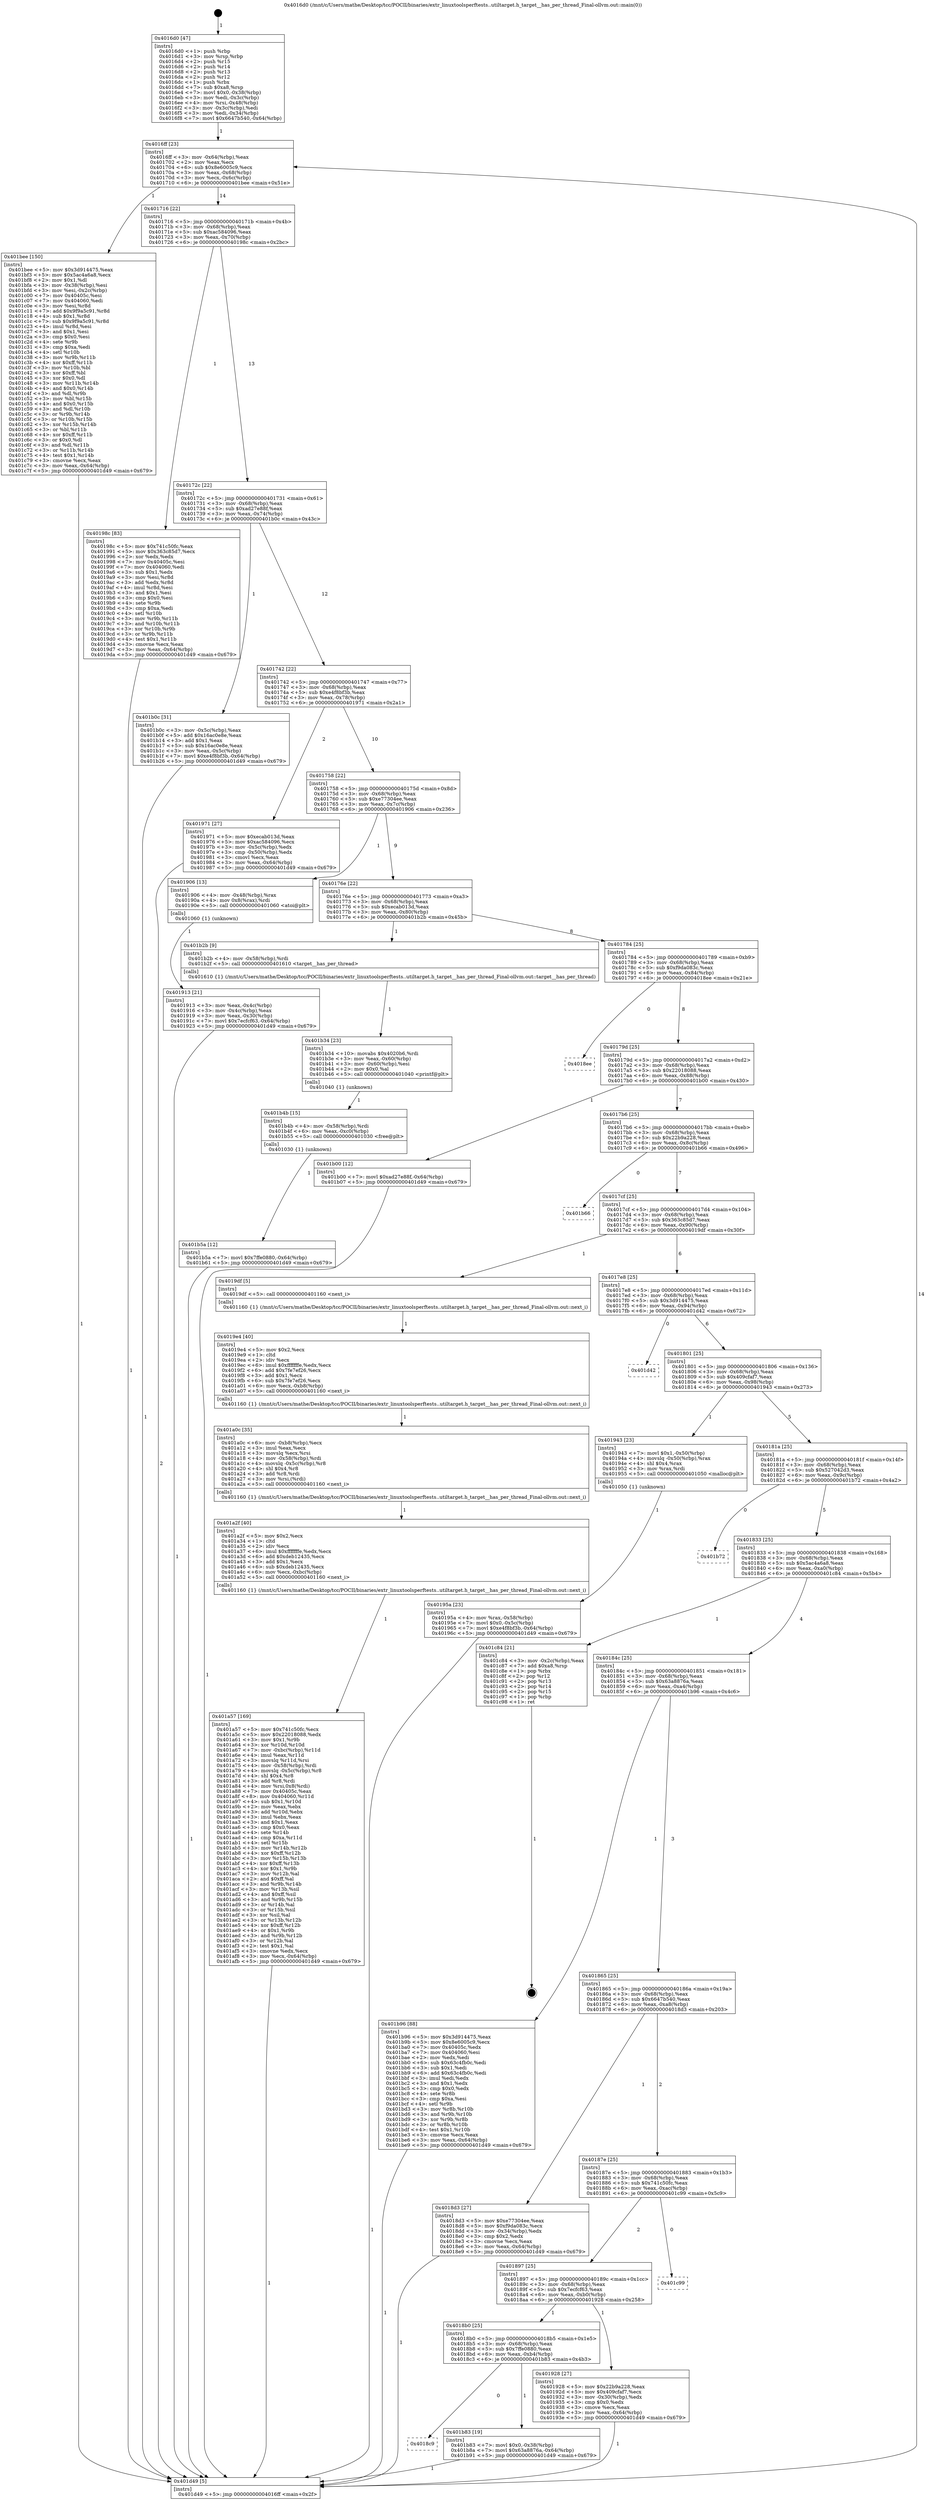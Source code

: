 digraph "0x4016d0" {
  label = "0x4016d0 (/mnt/c/Users/mathe/Desktop/tcc/POCII/binaries/extr_linuxtoolsperftests..utiltarget.h_target__has_per_thread_Final-ollvm.out::main(0))"
  labelloc = "t"
  node[shape=record]

  Entry [label="",width=0.3,height=0.3,shape=circle,fillcolor=black,style=filled]
  "0x4016ff" [label="{
     0x4016ff [23]\l
     | [instrs]\l
     &nbsp;&nbsp;0x4016ff \<+3\>: mov -0x64(%rbp),%eax\l
     &nbsp;&nbsp;0x401702 \<+2\>: mov %eax,%ecx\l
     &nbsp;&nbsp;0x401704 \<+6\>: sub $0x8e6005c9,%ecx\l
     &nbsp;&nbsp;0x40170a \<+3\>: mov %eax,-0x68(%rbp)\l
     &nbsp;&nbsp;0x40170d \<+3\>: mov %ecx,-0x6c(%rbp)\l
     &nbsp;&nbsp;0x401710 \<+6\>: je 0000000000401bee \<main+0x51e\>\l
  }"]
  "0x401bee" [label="{
     0x401bee [150]\l
     | [instrs]\l
     &nbsp;&nbsp;0x401bee \<+5\>: mov $0x3d914475,%eax\l
     &nbsp;&nbsp;0x401bf3 \<+5\>: mov $0x5ac4a6a8,%ecx\l
     &nbsp;&nbsp;0x401bf8 \<+2\>: mov $0x1,%dl\l
     &nbsp;&nbsp;0x401bfa \<+3\>: mov -0x38(%rbp),%esi\l
     &nbsp;&nbsp;0x401bfd \<+3\>: mov %esi,-0x2c(%rbp)\l
     &nbsp;&nbsp;0x401c00 \<+7\>: mov 0x40405c,%esi\l
     &nbsp;&nbsp;0x401c07 \<+7\>: mov 0x404060,%edi\l
     &nbsp;&nbsp;0x401c0e \<+3\>: mov %esi,%r8d\l
     &nbsp;&nbsp;0x401c11 \<+7\>: add $0x9f9a5c91,%r8d\l
     &nbsp;&nbsp;0x401c18 \<+4\>: sub $0x1,%r8d\l
     &nbsp;&nbsp;0x401c1c \<+7\>: sub $0x9f9a5c91,%r8d\l
     &nbsp;&nbsp;0x401c23 \<+4\>: imul %r8d,%esi\l
     &nbsp;&nbsp;0x401c27 \<+3\>: and $0x1,%esi\l
     &nbsp;&nbsp;0x401c2a \<+3\>: cmp $0x0,%esi\l
     &nbsp;&nbsp;0x401c2d \<+4\>: sete %r9b\l
     &nbsp;&nbsp;0x401c31 \<+3\>: cmp $0xa,%edi\l
     &nbsp;&nbsp;0x401c34 \<+4\>: setl %r10b\l
     &nbsp;&nbsp;0x401c38 \<+3\>: mov %r9b,%r11b\l
     &nbsp;&nbsp;0x401c3b \<+4\>: xor $0xff,%r11b\l
     &nbsp;&nbsp;0x401c3f \<+3\>: mov %r10b,%bl\l
     &nbsp;&nbsp;0x401c42 \<+3\>: xor $0xff,%bl\l
     &nbsp;&nbsp;0x401c45 \<+3\>: xor $0x0,%dl\l
     &nbsp;&nbsp;0x401c48 \<+3\>: mov %r11b,%r14b\l
     &nbsp;&nbsp;0x401c4b \<+4\>: and $0x0,%r14b\l
     &nbsp;&nbsp;0x401c4f \<+3\>: and %dl,%r9b\l
     &nbsp;&nbsp;0x401c52 \<+3\>: mov %bl,%r15b\l
     &nbsp;&nbsp;0x401c55 \<+4\>: and $0x0,%r15b\l
     &nbsp;&nbsp;0x401c59 \<+3\>: and %dl,%r10b\l
     &nbsp;&nbsp;0x401c5c \<+3\>: or %r9b,%r14b\l
     &nbsp;&nbsp;0x401c5f \<+3\>: or %r10b,%r15b\l
     &nbsp;&nbsp;0x401c62 \<+3\>: xor %r15b,%r14b\l
     &nbsp;&nbsp;0x401c65 \<+3\>: or %bl,%r11b\l
     &nbsp;&nbsp;0x401c68 \<+4\>: xor $0xff,%r11b\l
     &nbsp;&nbsp;0x401c6c \<+3\>: or $0x0,%dl\l
     &nbsp;&nbsp;0x401c6f \<+3\>: and %dl,%r11b\l
     &nbsp;&nbsp;0x401c72 \<+3\>: or %r11b,%r14b\l
     &nbsp;&nbsp;0x401c75 \<+4\>: test $0x1,%r14b\l
     &nbsp;&nbsp;0x401c79 \<+3\>: cmovne %ecx,%eax\l
     &nbsp;&nbsp;0x401c7c \<+3\>: mov %eax,-0x64(%rbp)\l
     &nbsp;&nbsp;0x401c7f \<+5\>: jmp 0000000000401d49 \<main+0x679\>\l
  }"]
  "0x401716" [label="{
     0x401716 [22]\l
     | [instrs]\l
     &nbsp;&nbsp;0x401716 \<+5\>: jmp 000000000040171b \<main+0x4b\>\l
     &nbsp;&nbsp;0x40171b \<+3\>: mov -0x68(%rbp),%eax\l
     &nbsp;&nbsp;0x40171e \<+5\>: sub $0xac584096,%eax\l
     &nbsp;&nbsp;0x401723 \<+3\>: mov %eax,-0x70(%rbp)\l
     &nbsp;&nbsp;0x401726 \<+6\>: je 000000000040198c \<main+0x2bc\>\l
  }"]
  Exit [label="",width=0.3,height=0.3,shape=circle,fillcolor=black,style=filled,peripheries=2]
  "0x40198c" [label="{
     0x40198c [83]\l
     | [instrs]\l
     &nbsp;&nbsp;0x40198c \<+5\>: mov $0x741c50fc,%eax\l
     &nbsp;&nbsp;0x401991 \<+5\>: mov $0x363c85d7,%ecx\l
     &nbsp;&nbsp;0x401996 \<+2\>: xor %edx,%edx\l
     &nbsp;&nbsp;0x401998 \<+7\>: mov 0x40405c,%esi\l
     &nbsp;&nbsp;0x40199f \<+7\>: mov 0x404060,%edi\l
     &nbsp;&nbsp;0x4019a6 \<+3\>: sub $0x1,%edx\l
     &nbsp;&nbsp;0x4019a9 \<+3\>: mov %esi,%r8d\l
     &nbsp;&nbsp;0x4019ac \<+3\>: add %edx,%r8d\l
     &nbsp;&nbsp;0x4019af \<+4\>: imul %r8d,%esi\l
     &nbsp;&nbsp;0x4019b3 \<+3\>: and $0x1,%esi\l
     &nbsp;&nbsp;0x4019b6 \<+3\>: cmp $0x0,%esi\l
     &nbsp;&nbsp;0x4019b9 \<+4\>: sete %r9b\l
     &nbsp;&nbsp;0x4019bd \<+3\>: cmp $0xa,%edi\l
     &nbsp;&nbsp;0x4019c0 \<+4\>: setl %r10b\l
     &nbsp;&nbsp;0x4019c4 \<+3\>: mov %r9b,%r11b\l
     &nbsp;&nbsp;0x4019c7 \<+3\>: and %r10b,%r11b\l
     &nbsp;&nbsp;0x4019ca \<+3\>: xor %r10b,%r9b\l
     &nbsp;&nbsp;0x4019cd \<+3\>: or %r9b,%r11b\l
     &nbsp;&nbsp;0x4019d0 \<+4\>: test $0x1,%r11b\l
     &nbsp;&nbsp;0x4019d4 \<+3\>: cmovne %ecx,%eax\l
     &nbsp;&nbsp;0x4019d7 \<+3\>: mov %eax,-0x64(%rbp)\l
     &nbsp;&nbsp;0x4019da \<+5\>: jmp 0000000000401d49 \<main+0x679\>\l
  }"]
  "0x40172c" [label="{
     0x40172c [22]\l
     | [instrs]\l
     &nbsp;&nbsp;0x40172c \<+5\>: jmp 0000000000401731 \<main+0x61\>\l
     &nbsp;&nbsp;0x401731 \<+3\>: mov -0x68(%rbp),%eax\l
     &nbsp;&nbsp;0x401734 \<+5\>: sub $0xad27e88f,%eax\l
     &nbsp;&nbsp;0x401739 \<+3\>: mov %eax,-0x74(%rbp)\l
     &nbsp;&nbsp;0x40173c \<+6\>: je 0000000000401b0c \<main+0x43c\>\l
  }"]
  "0x4018c9" [label="{
     0x4018c9\l
  }", style=dashed]
  "0x401b0c" [label="{
     0x401b0c [31]\l
     | [instrs]\l
     &nbsp;&nbsp;0x401b0c \<+3\>: mov -0x5c(%rbp),%eax\l
     &nbsp;&nbsp;0x401b0f \<+5\>: add $0x16ac0e8e,%eax\l
     &nbsp;&nbsp;0x401b14 \<+3\>: add $0x1,%eax\l
     &nbsp;&nbsp;0x401b17 \<+5\>: sub $0x16ac0e8e,%eax\l
     &nbsp;&nbsp;0x401b1c \<+3\>: mov %eax,-0x5c(%rbp)\l
     &nbsp;&nbsp;0x401b1f \<+7\>: movl $0xe4f8bf3b,-0x64(%rbp)\l
     &nbsp;&nbsp;0x401b26 \<+5\>: jmp 0000000000401d49 \<main+0x679\>\l
  }"]
  "0x401742" [label="{
     0x401742 [22]\l
     | [instrs]\l
     &nbsp;&nbsp;0x401742 \<+5\>: jmp 0000000000401747 \<main+0x77\>\l
     &nbsp;&nbsp;0x401747 \<+3\>: mov -0x68(%rbp),%eax\l
     &nbsp;&nbsp;0x40174a \<+5\>: sub $0xe4f8bf3b,%eax\l
     &nbsp;&nbsp;0x40174f \<+3\>: mov %eax,-0x78(%rbp)\l
     &nbsp;&nbsp;0x401752 \<+6\>: je 0000000000401971 \<main+0x2a1\>\l
  }"]
  "0x401b83" [label="{
     0x401b83 [19]\l
     | [instrs]\l
     &nbsp;&nbsp;0x401b83 \<+7\>: movl $0x0,-0x38(%rbp)\l
     &nbsp;&nbsp;0x401b8a \<+7\>: movl $0x63a8876a,-0x64(%rbp)\l
     &nbsp;&nbsp;0x401b91 \<+5\>: jmp 0000000000401d49 \<main+0x679\>\l
  }"]
  "0x401971" [label="{
     0x401971 [27]\l
     | [instrs]\l
     &nbsp;&nbsp;0x401971 \<+5\>: mov $0xecab013d,%eax\l
     &nbsp;&nbsp;0x401976 \<+5\>: mov $0xac584096,%ecx\l
     &nbsp;&nbsp;0x40197b \<+3\>: mov -0x5c(%rbp),%edx\l
     &nbsp;&nbsp;0x40197e \<+3\>: cmp -0x50(%rbp),%edx\l
     &nbsp;&nbsp;0x401981 \<+3\>: cmovl %ecx,%eax\l
     &nbsp;&nbsp;0x401984 \<+3\>: mov %eax,-0x64(%rbp)\l
     &nbsp;&nbsp;0x401987 \<+5\>: jmp 0000000000401d49 \<main+0x679\>\l
  }"]
  "0x401758" [label="{
     0x401758 [22]\l
     | [instrs]\l
     &nbsp;&nbsp;0x401758 \<+5\>: jmp 000000000040175d \<main+0x8d\>\l
     &nbsp;&nbsp;0x40175d \<+3\>: mov -0x68(%rbp),%eax\l
     &nbsp;&nbsp;0x401760 \<+5\>: sub $0xe77304ee,%eax\l
     &nbsp;&nbsp;0x401765 \<+3\>: mov %eax,-0x7c(%rbp)\l
     &nbsp;&nbsp;0x401768 \<+6\>: je 0000000000401906 \<main+0x236\>\l
  }"]
  "0x401b5a" [label="{
     0x401b5a [12]\l
     | [instrs]\l
     &nbsp;&nbsp;0x401b5a \<+7\>: movl $0x7ffe0880,-0x64(%rbp)\l
     &nbsp;&nbsp;0x401b61 \<+5\>: jmp 0000000000401d49 \<main+0x679\>\l
  }"]
  "0x401906" [label="{
     0x401906 [13]\l
     | [instrs]\l
     &nbsp;&nbsp;0x401906 \<+4\>: mov -0x48(%rbp),%rax\l
     &nbsp;&nbsp;0x40190a \<+4\>: mov 0x8(%rax),%rdi\l
     &nbsp;&nbsp;0x40190e \<+5\>: call 0000000000401060 \<atoi@plt\>\l
     | [calls]\l
     &nbsp;&nbsp;0x401060 \{1\} (unknown)\l
  }"]
  "0x40176e" [label="{
     0x40176e [22]\l
     | [instrs]\l
     &nbsp;&nbsp;0x40176e \<+5\>: jmp 0000000000401773 \<main+0xa3\>\l
     &nbsp;&nbsp;0x401773 \<+3\>: mov -0x68(%rbp),%eax\l
     &nbsp;&nbsp;0x401776 \<+5\>: sub $0xecab013d,%eax\l
     &nbsp;&nbsp;0x40177b \<+3\>: mov %eax,-0x80(%rbp)\l
     &nbsp;&nbsp;0x40177e \<+6\>: je 0000000000401b2b \<main+0x45b\>\l
  }"]
  "0x401b4b" [label="{
     0x401b4b [15]\l
     | [instrs]\l
     &nbsp;&nbsp;0x401b4b \<+4\>: mov -0x58(%rbp),%rdi\l
     &nbsp;&nbsp;0x401b4f \<+6\>: mov %eax,-0xc0(%rbp)\l
     &nbsp;&nbsp;0x401b55 \<+5\>: call 0000000000401030 \<free@plt\>\l
     | [calls]\l
     &nbsp;&nbsp;0x401030 \{1\} (unknown)\l
  }"]
  "0x401b2b" [label="{
     0x401b2b [9]\l
     | [instrs]\l
     &nbsp;&nbsp;0x401b2b \<+4\>: mov -0x58(%rbp),%rdi\l
     &nbsp;&nbsp;0x401b2f \<+5\>: call 0000000000401610 \<target__has_per_thread\>\l
     | [calls]\l
     &nbsp;&nbsp;0x401610 \{1\} (/mnt/c/Users/mathe/Desktop/tcc/POCII/binaries/extr_linuxtoolsperftests..utiltarget.h_target__has_per_thread_Final-ollvm.out::target__has_per_thread)\l
  }"]
  "0x401784" [label="{
     0x401784 [25]\l
     | [instrs]\l
     &nbsp;&nbsp;0x401784 \<+5\>: jmp 0000000000401789 \<main+0xb9\>\l
     &nbsp;&nbsp;0x401789 \<+3\>: mov -0x68(%rbp),%eax\l
     &nbsp;&nbsp;0x40178c \<+5\>: sub $0xf9da083c,%eax\l
     &nbsp;&nbsp;0x401791 \<+6\>: mov %eax,-0x84(%rbp)\l
     &nbsp;&nbsp;0x401797 \<+6\>: je 00000000004018ee \<main+0x21e\>\l
  }"]
  "0x401b34" [label="{
     0x401b34 [23]\l
     | [instrs]\l
     &nbsp;&nbsp;0x401b34 \<+10\>: movabs $0x4020b6,%rdi\l
     &nbsp;&nbsp;0x401b3e \<+3\>: mov %eax,-0x60(%rbp)\l
     &nbsp;&nbsp;0x401b41 \<+3\>: mov -0x60(%rbp),%esi\l
     &nbsp;&nbsp;0x401b44 \<+2\>: mov $0x0,%al\l
     &nbsp;&nbsp;0x401b46 \<+5\>: call 0000000000401040 \<printf@plt\>\l
     | [calls]\l
     &nbsp;&nbsp;0x401040 \{1\} (unknown)\l
  }"]
  "0x4018ee" [label="{
     0x4018ee\l
  }", style=dashed]
  "0x40179d" [label="{
     0x40179d [25]\l
     | [instrs]\l
     &nbsp;&nbsp;0x40179d \<+5\>: jmp 00000000004017a2 \<main+0xd2\>\l
     &nbsp;&nbsp;0x4017a2 \<+3\>: mov -0x68(%rbp),%eax\l
     &nbsp;&nbsp;0x4017a5 \<+5\>: sub $0x22018088,%eax\l
     &nbsp;&nbsp;0x4017aa \<+6\>: mov %eax,-0x88(%rbp)\l
     &nbsp;&nbsp;0x4017b0 \<+6\>: je 0000000000401b00 \<main+0x430\>\l
  }"]
  "0x401a57" [label="{
     0x401a57 [169]\l
     | [instrs]\l
     &nbsp;&nbsp;0x401a57 \<+5\>: mov $0x741c50fc,%ecx\l
     &nbsp;&nbsp;0x401a5c \<+5\>: mov $0x22018088,%edx\l
     &nbsp;&nbsp;0x401a61 \<+3\>: mov $0x1,%r9b\l
     &nbsp;&nbsp;0x401a64 \<+3\>: xor %r10d,%r10d\l
     &nbsp;&nbsp;0x401a67 \<+7\>: mov -0xbc(%rbp),%r11d\l
     &nbsp;&nbsp;0x401a6e \<+4\>: imul %eax,%r11d\l
     &nbsp;&nbsp;0x401a72 \<+3\>: movslq %r11d,%rsi\l
     &nbsp;&nbsp;0x401a75 \<+4\>: mov -0x58(%rbp),%rdi\l
     &nbsp;&nbsp;0x401a79 \<+4\>: movslq -0x5c(%rbp),%r8\l
     &nbsp;&nbsp;0x401a7d \<+4\>: shl $0x4,%r8\l
     &nbsp;&nbsp;0x401a81 \<+3\>: add %r8,%rdi\l
     &nbsp;&nbsp;0x401a84 \<+4\>: mov %rsi,0x8(%rdi)\l
     &nbsp;&nbsp;0x401a88 \<+7\>: mov 0x40405c,%eax\l
     &nbsp;&nbsp;0x401a8f \<+8\>: mov 0x404060,%r11d\l
     &nbsp;&nbsp;0x401a97 \<+4\>: sub $0x1,%r10d\l
     &nbsp;&nbsp;0x401a9b \<+2\>: mov %eax,%ebx\l
     &nbsp;&nbsp;0x401a9d \<+3\>: add %r10d,%ebx\l
     &nbsp;&nbsp;0x401aa0 \<+3\>: imul %ebx,%eax\l
     &nbsp;&nbsp;0x401aa3 \<+3\>: and $0x1,%eax\l
     &nbsp;&nbsp;0x401aa6 \<+3\>: cmp $0x0,%eax\l
     &nbsp;&nbsp;0x401aa9 \<+4\>: sete %r14b\l
     &nbsp;&nbsp;0x401aad \<+4\>: cmp $0xa,%r11d\l
     &nbsp;&nbsp;0x401ab1 \<+4\>: setl %r15b\l
     &nbsp;&nbsp;0x401ab5 \<+3\>: mov %r14b,%r12b\l
     &nbsp;&nbsp;0x401ab8 \<+4\>: xor $0xff,%r12b\l
     &nbsp;&nbsp;0x401abc \<+3\>: mov %r15b,%r13b\l
     &nbsp;&nbsp;0x401abf \<+4\>: xor $0xff,%r13b\l
     &nbsp;&nbsp;0x401ac3 \<+4\>: xor $0x1,%r9b\l
     &nbsp;&nbsp;0x401ac7 \<+3\>: mov %r12b,%al\l
     &nbsp;&nbsp;0x401aca \<+2\>: and $0xff,%al\l
     &nbsp;&nbsp;0x401acc \<+3\>: and %r9b,%r14b\l
     &nbsp;&nbsp;0x401acf \<+3\>: mov %r13b,%sil\l
     &nbsp;&nbsp;0x401ad2 \<+4\>: and $0xff,%sil\l
     &nbsp;&nbsp;0x401ad6 \<+3\>: and %r9b,%r15b\l
     &nbsp;&nbsp;0x401ad9 \<+3\>: or %r14b,%al\l
     &nbsp;&nbsp;0x401adc \<+3\>: or %r15b,%sil\l
     &nbsp;&nbsp;0x401adf \<+3\>: xor %sil,%al\l
     &nbsp;&nbsp;0x401ae2 \<+3\>: or %r13b,%r12b\l
     &nbsp;&nbsp;0x401ae5 \<+4\>: xor $0xff,%r12b\l
     &nbsp;&nbsp;0x401ae9 \<+4\>: or $0x1,%r9b\l
     &nbsp;&nbsp;0x401aed \<+3\>: and %r9b,%r12b\l
     &nbsp;&nbsp;0x401af0 \<+3\>: or %r12b,%al\l
     &nbsp;&nbsp;0x401af3 \<+2\>: test $0x1,%al\l
     &nbsp;&nbsp;0x401af5 \<+3\>: cmovne %edx,%ecx\l
     &nbsp;&nbsp;0x401af8 \<+3\>: mov %ecx,-0x64(%rbp)\l
     &nbsp;&nbsp;0x401afb \<+5\>: jmp 0000000000401d49 \<main+0x679\>\l
  }"]
  "0x401b00" [label="{
     0x401b00 [12]\l
     | [instrs]\l
     &nbsp;&nbsp;0x401b00 \<+7\>: movl $0xad27e88f,-0x64(%rbp)\l
     &nbsp;&nbsp;0x401b07 \<+5\>: jmp 0000000000401d49 \<main+0x679\>\l
  }"]
  "0x4017b6" [label="{
     0x4017b6 [25]\l
     | [instrs]\l
     &nbsp;&nbsp;0x4017b6 \<+5\>: jmp 00000000004017bb \<main+0xeb\>\l
     &nbsp;&nbsp;0x4017bb \<+3\>: mov -0x68(%rbp),%eax\l
     &nbsp;&nbsp;0x4017be \<+5\>: sub $0x22b9a228,%eax\l
     &nbsp;&nbsp;0x4017c3 \<+6\>: mov %eax,-0x8c(%rbp)\l
     &nbsp;&nbsp;0x4017c9 \<+6\>: je 0000000000401b66 \<main+0x496\>\l
  }"]
  "0x401a2f" [label="{
     0x401a2f [40]\l
     | [instrs]\l
     &nbsp;&nbsp;0x401a2f \<+5\>: mov $0x2,%ecx\l
     &nbsp;&nbsp;0x401a34 \<+1\>: cltd\l
     &nbsp;&nbsp;0x401a35 \<+2\>: idiv %ecx\l
     &nbsp;&nbsp;0x401a37 \<+6\>: imul $0xfffffffe,%edx,%ecx\l
     &nbsp;&nbsp;0x401a3d \<+6\>: add $0xdeb12435,%ecx\l
     &nbsp;&nbsp;0x401a43 \<+3\>: add $0x1,%ecx\l
     &nbsp;&nbsp;0x401a46 \<+6\>: sub $0xdeb12435,%ecx\l
     &nbsp;&nbsp;0x401a4c \<+6\>: mov %ecx,-0xbc(%rbp)\l
     &nbsp;&nbsp;0x401a52 \<+5\>: call 0000000000401160 \<next_i\>\l
     | [calls]\l
     &nbsp;&nbsp;0x401160 \{1\} (/mnt/c/Users/mathe/Desktop/tcc/POCII/binaries/extr_linuxtoolsperftests..utiltarget.h_target__has_per_thread_Final-ollvm.out::next_i)\l
  }"]
  "0x401b66" [label="{
     0x401b66\l
  }", style=dashed]
  "0x4017cf" [label="{
     0x4017cf [25]\l
     | [instrs]\l
     &nbsp;&nbsp;0x4017cf \<+5\>: jmp 00000000004017d4 \<main+0x104\>\l
     &nbsp;&nbsp;0x4017d4 \<+3\>: mov -0x68(%rbp),%eax\l
     &nbsp;&nbsp;0x4017d7 \<+5\>: sub $0x363c85d7,%eax\l
     &nbsp;&nbsp;0x4017dc \<+6\>: mov %eax,-0x90(%rbp)\l
     &nbsp;&nbsp;0x4017e2 \<+6\>: je 00000000004019df \<main+0x30f\>\l
  }"]
  "0x401a0c" [label="{
     0x401a0c [35]\l
     | [instrs]\l
     &nbsp;&nbsp;0x401a0c \<+6\>: mov -0xb8(%rbp),%ecx\l
     &nbsp;&nbsp;0x401a12 \<+3\>: imul %eax,%ecx\l
     &nbsp;&nbsp;0x401a15 \<+3\>: movslq %ecx,%rsi\l
     &nbsp;&nbsp;0x401a18 \<+4\>: mov -0x58(%rbp),%rdi\l
     &nbsp;&nbsp;0x401a1c \<+4\>: movslq -0x5c(%rbp),%r8\l
     &nbsp;&nbsp;0x401a20 \<+4\>: shl $0x4,%r8\l
     &nbsp;&nbsp;0x401a24 \<+3\>: add %r8,%rdi\l
     &nbsp;&nbsp;0x401a27 \<+3\>: mov %rsi,(%rdi)\l
     &nbsp;&nbsp;0x401a2a \<+5\>: call 0000000000401160 \<next_i\>\l
     | [calls]\l
     &nbsp;&nbsp;0x401160 \{1\} (/mnt/c/Users/mathe/Desktop/tcc/POCII/binaries/extr_linuxtoolsperftests..utiltarget.h_target__has_per_thread_Final-ollvm.out::next_i)\l
  }"]
  "0x4019df" [label="{
     0x4019df [5]\l
     | [instrs]\l
     &nbsp;&nbsp;0x4019df \<+5\>: call 0000000000401160 \<next_i\>\l
     | [calls]\l
     &nbsp;&nbsp;0x401160 \{1\} (/mnt/c/Users/mathe/Desktop/tcc/POCII/binaries/extr_linuxtoolsperftests..utiltarget.h_target__has_per_thread_Final-ollvm.out::next_i)\l
  }"]
  "0x4017e8" [label="{
     0x4017e8 [25]\l
     | [instrs]\l
     &nbsp;&nbsp;0x4017e8 \<+5\>: jmp 00000000004017ed \<main+0x11d\>\l
     &nbsp;&nbsp;0x4017ed \<+3\>: mov -0x68(%rbp),%eax\l
     &nbsp;&nbsp;0x4017f0 \<+5\>: sub $0x3d914475,%eax\l
     &nbsp;&nbsp;0x4017f5 \<+6\>: mov %eax,-0x94(%rbp)\l
     &nbsp;&nbsp;0x4017fb \<+6\>: je 0000000000401d42 \<main+0x672\>\l
  }"]
  "0x4019e4" [label="{
     0x4019e4 [40]\l
     | [instrs]\l
     &nbsp;&nbsp;0x4019e4 \<+5\>: mov $0x2,%ecx\l
     &nbsp;&nbsp;0x4019e9 \<+1\>: cltd\l
     &nbsp;&nbsp;0x4019ea \<+2\>: idiv %ecx\l
     &nbsp;&nbsp;0x4019ec \<+6\>: imul $0xfffffffe,%edx,%ecx\l
     &nbsp;&nbsp;0x4019f2 \<+6\>: add $0x7fe7ef26,%ecx\l
     &nbsp;&nbsp;0x4019f8 \<+3\>: add $0x1,%ecx\l
     &nbsp;&nbsp;0x4019fb \<+6\>: sub $0x7fe7ef26,%ecx\l
     &nbsp;&nbsp;0x401a01 \<+6\>: mov %ecx,-0xb8(%rbp)\l
     &nbsp;&nbsp;0x401a07 \<+5\>: call 0000000000401160 \<next_i\>\l
     | [calls]\l
     &nbsp;&nbsp;0x401160 \{1\} (/mnt/c/Users/mathe/Desktop/tcc/POCII/binaries/extr_linuxtoolsperftests..utiltarget.h_target__has_per_thread_Final-ollvm.out::next_i)\l
  }"]
  "0x401d42" [label="{
     0x401d42\l
  }", style=dashed]
  "0x401801" [label="{
     0x401801 [25]\l
     | [instrs]\l
     &nbsp;&nbsp;0x401801 \<+5\>: jmp 0000000000401806 \<main+0x136\>\l
     &nbsp;&nbsp;0x401806 \<+3\>: mov -0x68(%rbp),%eax\l
     &nbsp;&nbsp;0x401809 \<+5\>: sub $0x409cfaf7,%eax\l
     &nbsp;&nbsp;0x40180e \<+6\>: mov %eax,-0x98(%rbp)\l
     &nbsp;&nbsp;0x401814 \<+6\>: je 0000000000401943 \<main+0x273\>\l
  }"]
  "0x40195a" [label="{
     0x40195a [23]\l
     | [instrs]\l
     &nbsp;&nbsp;0x40195a \<+4\>: mov %rax,-0x58(%rbp)\l
     &nbsp;&nbsp;0x40195e \<+7\>: movl $0x0,-0x5c(%rbp)\l
     &nbsp;&nbsp;0x401965 \<+7\>: movl $0xe4f8bf3b,-0x64(%rbp)\l
     &nbsp;&nbsp;0x40196c \<+5\>: jmp 0000000000401d49 \<main+0x679\>\l
  }"]
  "0x401943" [label="{
     0x401943 [23]\l
     | [instrs]\l
     &nbsp;&nbsp;0x401943 \<+7\>: movl $0x1,-0x50(%rbp)\l
     &nbsp;&nbsp;0x40194a \<+4\>: movslq -0x50(%rbp),%rax\l
     &nbsp;&nbsp;0x40194e \<+4\>: shl $0x4,%rax\l
     &nbsp;&nbsp;0x401952 \<+3\>: mov %rax,%rdi\l
     &nbsp;&nbsp;0x401955 \<+5\>: call 0000000000401050 \<malloc@plt\>\l
     | [calls]\l
     &nbsp;&nbsp;0x401050 \{1\} (unknown)\l
  }"]
  "0x40181a" [label="{
     0x40181a [25]\l
     | [instrs]\l
     &nbsp;&nbsp;0x40181a \<+5\>: jmp 000000000040181f \<main+0x14f\>\l
     &nbsp;&nbsp;0x40181f \<+3\>: mov -0x68(%rbp),%eax\l
     &nbsp;&nbsp;0x401822 \<+5\>: sub $0x527042d3,%eax\l
     &nbsp;&nbsp;0x401827 \<+6\>: mov %eax,-0x9c(%rbp)\l
     &nbsp;&nbsp;0x40182d \<+6\>: je 0000000000401b72 \<main+0x4a2\>\l
  }"]
  "0x4018b0" [label="{
     0x4018b0 [25]\l
     | [instrs]\l
     &nbsp;&nbsp;0x4018b0 \<+5\>: jmp 00000000004018b5 \<main+0x1e5\>\l
     &nbsp;&nbsp;0x4018b5 \<+3\>: mov -0x68(%rbp),%eax\l
     &nbsp;&nbsp;0x4018b8 \<+5\>: sub $0x7ffe0880,%eax\l
     &nbsp;&nbsp;0x4018bd \<+6\>: mov %eax,-0xb4(%rbp)\l
     &nbsp;&nbsp;0x4018c3 \<+6\>: je 0000000000401b83 \<main+0x4b3\>\l
  }"]
  "0x401b72" [label="{
     0x401b72\l
  }", style=dashed]
  "0x401833" [label="{
     0x401833 [25]\l
     | [instrs]\l
     &nbsp;&nbsp;0x401833 \<+5\>: jmp 0000000000401838 \<main+0x168\>\l
     &nbsp;&nbsp;0x401838 \<+3\>: mov -0x68(%rbp),%eax\l
     &nbsp;&nbsp;0x40183b \<+5\>: sub $0x5ac4a6a8,%eax\l
     &nbsp;&nbsp;0x401840 \<+6\>: mov %eax,-0xa0(%rbp)\l
     &nbsp;&nbsp;0x401846 \<+6\>: je 0000000000401c84 \<main+0x5b4\>\l
  }"]
  "0x401928" [label="{
     0x401928 [27]\l
     | [instrs]\l
     &nbsp;&nbsp;0x401928 \<+5\>: mov $0x22b9a228,%eax\l
     &nbsp;&nbsp;0x40192d \<+5\>: mov $0x409cfaf7,%ecx\l
     &nbsp;&nbsp;0x401932 \<+3\>: mov -0x30(%rbp),%edx\l
     &nbsp;&nbsp;0x401935 \<+3\>: cmp $0x0,%edx\l
     &nbsp;&nbsp;0x401938 \<+3\>: cmove %ecx,%eax\l
     &nbsp;&nbsp;0x40193b \<+3\>: mov %eax,-0x64(%rbp)\l
     &nbsp;&nbsp;0x40193e \<+5\>: jmp 0000000000401d49 \<main+0x679\>\l
  }"]
  "0x401c84" [label="{
     0x401c84 [21]\l
     | [instrs]\l
     &nbsp;&nbsp;0x401c84 \<+3\>: mov -0x2c(%rbp),%eax\l
     &nbsp;&nbsp;0x401c87 \<+7\>: add $0xa8,%rsp\l
     &nbsp;&nbsp;0x401c8e \<+1\>: pop %rbx\l
     &nbsp;&nbsp;0x401c8f \<+2\>: pop %r12\l
     &nbsp;&nbsp;0x401c91 \<+2\>: pop %r13\l
     &nbsp;&nbsp;0x401c93 \<+2\>: pop %r14\l
     &nbsp;&nbsp;0x401c95 \<+2\>: pop %r15\l
     &nbsp;&nbsp;0x401c97 \<+1\>: pop %rbp\l
     &nbsp;&nbsp;0x401c98 \<+1\>: ret\l
  }"]
  "0x40184c" [label="{
     0x40184c [25]\l
     | [instrs]\l
     &nbsp;&nbsp;0x40184c \<+5\>: jmp 0000000000401851 \<main+0x181\>\l
     &nbsp;&nbsp;0x401851 \<+3\>: mov -0x68(%rbp),%eax\l
     &nbsp;&nbsp;0x401854 \<+5\>: sub $0x63a8876a,%eax\l
     &nbsp;&nbsp;0x401859 \<+6\>: mov %eax,-0xa4(%rbp)\l
     &nbsp;&nbsp;0x40185f \<+6\>: je 0000000000401b96 \<main+0x4c6\>\l
  }"]
  "0x401897" [label="{
     0x401897 [25]\l
     | [instrs]\l
     &nbsp;&nbsp;0x401897 \<+5\>: jmp 000000000040189c \<main+0x1cc\>\l
     &nbsp;&nbsp;0x40189c \<+3\>: mov -0x68(%rbp),%eax\l
     &nbsp;&nbsp;0x40189f \<+5\>: sub $0x7ecfcf63,%eax\l
     &nbsp;&nbsp;0x4018a4 \<+6\>: mov %eax,-0xb0(%rbp)\l
     &nbsp;&nbsp;0x4018aa \<+6\>: je 0000000000401928 \<main+0x258\>\l
  }"]
  "0x401b96" [label="{
     0x401b96 [88]\l
     | [instrs]\l
     &nbsp;&nbsp;0x401b96 \<+5\>: mov $0x3d914475,%eax\l
     &nbsp;&nbsp;0x401b9b \<+5\>: mov $0x8e6005c9,%ecx\l
     &nbsp;&nbsp;0x401ba0 \<+7\>: mov 0x40405c,%edx\l
     &nbsp;&nbsp;0x401ba7 \<+7\>: mov 0x404060,%esi\l
     &nbsp;&nbsp;0x401bae \<+2\>: mov %edx,%edi\l
     &nbsp;&nbsp;0x401bb0 \<+6\>: sub $0x63c4fb0c,%edi\l
     &nbsp;&nbsp;0x401bb6 \<+3\>: sub $0x1,%edi\l
     &nbsp;&nbsp;0x401bb9 \<+6\>: add $0x63c4fb0c,%edi\l
     &nbsp;&nbsp;0x401bbf \<+3\>: imul %edi,%edx\l
     &nbsp;&nbsp;0x401bc2 \<+3\>: and $0x1,%edx\l
     &nbsp;&nbsp;0x401bc5 \<+3\>: cmp $0x0,%edx\l
     &nbsp;&nbsp;0x401bc8 \<+4\>: sete %r8b\l
     &nbsp;&nbsp;0x401bcc \<+3\>: cmp $0xa,%esi\l
     &nbsp;&nbsp;0x401bcf \<+4\>: setl %r9b\l
     &nbsp;&nbsp;0x401bd3 \<+3\>: mov %r8b,%r10b\l
     &nbsp;&nbsp;0x401bd6 \<+3\>: and %r9b,%r10b\l
     &nbsp;&nbsp;0x401bd9 \<+3\>: xor %r9b,%r8b\l
     &nbsp;&nbsp;0x401bdc \<+3\>: or %r8b,%r10b\l
     &nbsp;&nbsp;0x401bdf \<+4\>: test $0x1,%r10b\l
     &nbsp;&nbsp;0x401be3 \<+3\>: cmovne %ecx,%eax\l
     &nbsp;&nbsp;0x401be6 \<+3\>: mov %eax,-0x64(%rbp)\l
     &nbsp;&nbsp;0x401be9 \<+5\>: jmp 0000000000401d49 \<main+0x679\>\l
  }"]
  "0x401865" [label="{
     0x401865 [25]\l
     | [instrs]\l
     &nbsp;&nbsp;0x401865 \<+5\>: jmp 000000000040186a \<main+0x19a\>\l
     &nbsp;&nbsp;0x40186a \<+3\>: mov -0x68(%rbp),%eax\l
     &nbsp;&nbsp;0x40186d \<+5\>: sub $0x6647b540,%eax\l
     &nbsp;&nbsp;0x401872 \<+6\>: mov %eax,-0xa8(%rbp)\l
     &nbsp;&nbsp;0x401878 \<+6\>: je 00000000004018d3 \<main+0x203\>\l
  }"]
  "0x401c99" [label="{
     0x401c99\l
  }", style=dashed]
  "0x4018d3" [label="{
     0x4018d3 [27]\l
     | [instrs]\l
     &nbsp;&nbsp;0x4018d3 \<+5\>: mov $0xe77304ee,%eax\l
     &nbsp;&nbsp;0x4018d8 \<+5\>: mov $0xf9da083c,%ecx\l
     &nbsp;&nbsp;0x4018dd \<+3\>: mov -0x34(%rbp),%edx\l
     &nbsp;&nbsp;0x4018e0 \<+3\>: cmp $0x2,%edx\l
     &nbsp;&nbsp;0x4018e3 \<+3\>: cmovne %ecx,%eax\l
     &nbsp;&nbsp;0x4018e6 \<+3\>: mov %eax,-0x64(%rbp)\l
     &nbsp;&nbsp;0x4018e9 \<+5\>: jmp 0000000000401d49 \<main+0x679\>\l
  }"]
  "0x40187e" [label="{
     0x40187e [25]\l
     | [instrs]\l
     &nbsp;&nbsp;0x40187e \<+5\>: jmp 0000000000401883 \<main+0x1b3\>\l
     &nbsp;&nbsp;0x401883 \<+3\>: mov -0x68(%rbp),%eax\l
     &nbsp;&nbsp;0x401886 \<+5\>: sub $0x741c50fc,%eax\l
     &nbsp;&nbsp;0x40188b \<+6\>: mov %eax,-0xac(%rbp)\l
     &nbsp;&nbsp;0x401891 \<+6\>: je 0000000000401c99 \<main+0x5c9\>\l
  }"]
  "0x401d49" [label="{
     0x401d49 [5]\l
     | [instrs]\l
     &nbsp;&nbsp;0x401d49 \<+5\>: jmp 00000000004016ff \<main+0x2f\>\l
  }"]
  "0x4016d0" [label="{
     0x4016d0 [47]\l
     | [instrs]\l
     &nbsp;&nbsp;0x4016d0 \<+1\>: push %rbp\l
     &nbsp;&nbsp;0x4016d1 \<+3\>: mov %rsp,%rbp\l
     &nbsp;&nbsp;0x4016d4 \<+2\>: push %r15\l
     &nbsp;&nbsp;0x4016d6 \<+2\>: push %r14\l
     &nbsp;&nbsp;0x4016d8 \<+2\>: push %r13\l
     &nbsp;&nbsp;0x4016da \<+2\>: push %r12\l
     &nbsp;&nbsp;0x4016dc \<+1\>: push %rbx\l
     &nbsp;&nbsp;0x4016dd \<+7\>: sub $0xa8,%rsp\l
     &nbsp;&nbsp;0x4016e4 \<+7\>: movl $0x0,-0x38(%rbp)\l
     &nbsp;&nbsp;0x4016eb \<+3\>: mov %edi,-0x3c(%rbp)\l
     &nbsp;&nbsp;0x4016ee \<+4\>: mov %rsi,-0x48(%rbp)\l
     &nbsp;&nbsp;0x4016f2 \<+3\>: mov -0x3c(%rbp),%edi\l
     &nbsp;&nbsp;0x4016f5 \<+3\>: mov %edi,-0x34(%rbp)\l
     &nbsp;&nbsp;0x4016f8 \<+7\>: movl $0x6647b540,-0x64(%rbp)\l
  }"]
  "0x401913" [label="{
     0x401913 [21]\l
     | [instrs]\l
     &nbsp;&nbsp;0x401913 \<+3\>: mov %eax,-0x4c(%rbp)\l
     &nbsp;&nbsp;0x401916 \<+3\>: mov -0x4c(%rbp),%eax\l
     &nbsp;&nbsp;0x401919 \<+3\>: mov %eax,-0x30(%rbp)\l
     &nbsp;&nbsp;0x40191c \<+7\>: movl $0x7ecfcf63,-0x64(%rbp)\l
     &nbsp;&nbsp;0x401923 \<+5\>: jmp 0000000000401d49 \<main+0x679\>\l
  }"]
  Entry -> "0x4016d0" [label=" 1"]
  "0x4016ff" -> "0x401bee" [label=" 1"]
  "0x4016ff" -> "0x401716" [label=" 14"]
  "0x401c84" -> Exit [label=" 1"]
  "0x401716" -> "0x40198c" [label=" 1"]
  "0x401716" -> "0x40172c" [label=" 13"]
  "0x401bee" -> "0x401d49" [label=" 1"]
  "0x40172c" -> "0x401b0c" [label=" 1"]
  "0x40172c" -> "0x401742" [label=" 12"]
  "0x401b96" -> "0x401d49" [label=" 1"]
  "0x401742" -> "0x401971" [label=" 2"]
  "0x401742" -> "0x401758" [label=" 10"]
  "0x401b83" -> "0x401d49" [label=" 1"]
  "0x401758" -> "0x401906" [label=" 1"]
  "0x401758" -> "0x40176e" [label=" 9"]
  "0x4018b0" -> "0x401b83" [label=" 1"]
  "0x40176e" -> "0x401b2b" [label=" 1"]
  "0x40176e" -> "0x401784" [label=" 8"]
  "0x4018b0" -> "0x4018c9" [label=" 0"]
  "0x401784" -> "0x4018ee" [label=" 0"]
  "0x401784" -> "0x40179d" [label=" 8"]
  "0x401b5a" -> "0x401d49" [label=" 1"]
  "0x40179d" -> "0x401b00" [label=" 1"]
  "0x40179d" -> "0x4017b6" [label=" 7"]
  "0x401b4b" -> "0x401b5a" [label=" 1"]
  "0x4017b6" -> "0x401b66" [label=" 0"]
  "0x4017b6" -> "0x4017cf" [label=" 7"]
  "0x401b34" -> "0x401b4b" [label=" 1"]
  "0x4017cf" -> "0x4019df" [label=" 1"]
  "0x4017cf" -> "0x4017e8" [label=" 6"]
  "0x401b2b" -> "0x401b34" [label=" 1"]
  "0x4017e8" -> "0x401d42" [label=" 0"]
  "0x4017e8" -> "0x401801" [label=" 6"]
  "0x401b0c" -> "0x401d49" [label=" 1"]
  "0x401801" -> "0x401943" [label=" 1"]
  "0x401801" -> "0x40181a" [label=" 5"]
  "0x401b00" -> "0x401d49" [label=" 1"]
  "0x40181a" -> "0x401b72" [label=" 0"]
  "0x40181a" -> "0x401833" [label=" 5"]
  "0x401a57" -> "0x401d49" [label=" 1"]
  "0x401833" -> "0x401c84" [label=" 1"]
  "0x401833" -> "0x40184c" [label=" 4"]
  "0x401a2f" -> "0x401a57" [label=" 1"]
  "0x40184c" -> "0x401b96" [label=" 1"]
  "0x40184c" -> "0x401865" [label=" 3"]
  "0x4019e4" -> "0x401a0c" [label=" 1"]
  "0x401865" -> "0x4018d3" [label=" 1"]
  "0x401865" -> "0x40187e" [label=" 2"]
  "0x4018d3" -> "0x401d49" [label=" 1"]
  "0x4016d0" -> "0x4016ff" [label=" 1"]
  "0x401d49" -> "0x4016ff" [label=" 14"]
  "0x401906" -> "0x401913" [label=" 1"]
  "0x401913" -> "0x401d49" [label=" 1"]
  "0x4019df" -> "0x4019e4" [label=" 1"]
  "0x40187e" -> "0x401c99" [label=" 0"]
  "0x40187e" -> "0x401897" [label=" 2"]
  "0x401a0c" -> "0x401a2f" [label=" 1"]
  "0x401897" -> "0x401928" [label=" 1"]
  "0x401897" -> "0x4018b0" [label=" 1"]
  "0x401928" -> "0x401d49" [label=" 1"]
  "0x401943" -> "0x40195a" [label=" 1"]
  "0x40195a" -> "0x401d49" [label=" 1"]
  "0x401971" -> "0x401d49" [label=" 2"]
  "0x40198c" -> "0x401d49" [label=" 1"]
}
